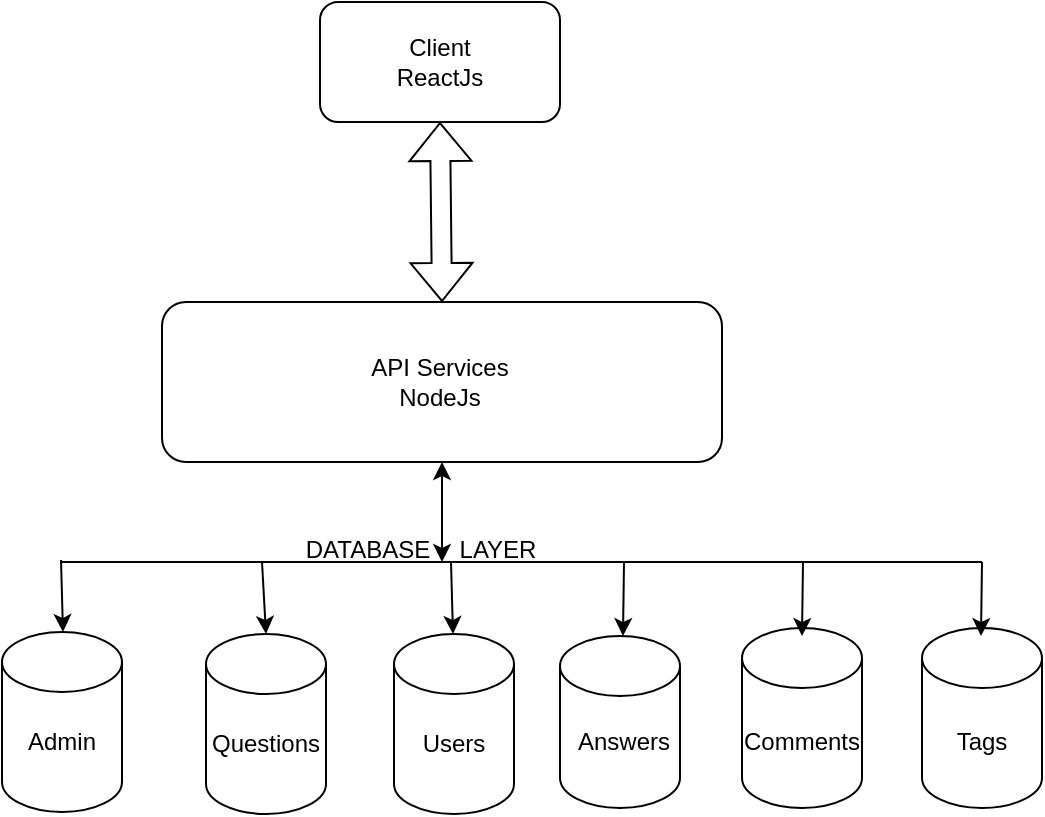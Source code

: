 <mxfile version="23.1.1" type="github">
  <diagram name="Page-1" id="6KgGZTkST-vZNbU0rDkL">
    <mxGraphModel dx="796" dy="474" grid="1" gridSize="10" guides="1" tooltips="1" connect="1" arrows="1" fold="1" page="1" pageScale="1" pageWidth="827" pageHeight="1169" math="0" shadow="0">
      <root>
        <mxCell id="0" />
        <mxCell id="1" parent="0" />
        <mxCell id="c5HMmhW5INEfarO6YzDi-1" value="" style="shape=cylinder3;whiteSpace=wrap;html=1;boundedLbl=1;backgroundOutline=1;size=15;" parent="1" vertex="1">
          <mxGeometry x="222" y="346" width="60" height="90" as="geometry" />
        </mxCell>
        <mxCell id="c5HMmhW5INEfarO6YzDi-2" value="Questions" style="text;html=1;strokeColor=none;fillColor=none;align=center;verticalAlign=middle;whiteSpace=wrap;rounded=0;" parent="1" vertex="1">
          <mxGeometry x="222" y="386" width="60" height="30" as="geometry" />
        </mxCell>
        <mxCell id="c5HMmhW5INEfarO6YzDi-3" value="" style="shape=cylinder3;whiteSpace=wrap;html=1;boundedLbl=1;backgroundOutline=1;size=15;" parent="1" vertex="1">
          <mxGeometry x="399" y="347" width="60" height="86" as="geometry" />
        </mxCell>
        <mxCell id="c5HMmhW5INEfarO6YzDi-4" value="Answers" style="text;html=1;strokeColor=none;fillColor=none;align=center;verticalAlign=middle;whiteSpace=wrap;rounded=0;" parent="1" vertex="1">
          <mxGeometry x="401" y="385" width="60" height="30" as="geometry" />
        </mxCell>
        <mxCell id="c5HMmhW5INEfarO6YzDi-5" value="" style="rounded=1;whiteSpace=wrap;html=1;" parent="1" vertex="1">
          <mxGeometry x="200" y="180" width="280" height="80" as="geometry" />
        </mxCell>
        <mxCell id="c5HMmhW5INEfarO6YzDi-6" value="API Services&lt;br&gt;NodeJs" style="text;html=1;strokeColor=none;fillColor=none;align=center;verticalAlign=middle;whiteSpace=wrap;rounded=0;" parent="1" vertex="1">
          <mxGeometry x="269" y="205" width="140" height="30" as="geometry" />
        </mxCell>
        <mxCell id="c5HMmhW5INEfarO6YzDi-7" value="" style="rounded=1;whiteSpace=wrap;html=1;" parent="1" vertex="1">
          <mxGeometry x="279" y="30" width="120" height="60" as="geometry" />
        </mxCell>
        <mxCell id="c5HMmhW5INEfarO6YzDi-8" value="Client&lt;br&gt;ReactJs" style="text;html=1;strokeColor=none;fillColor=none;align=center;verticalAlign=middle;whiteSpace=wrap;rounded=0;" parent="1" vertex="1">
          <mxGeometry x="309" y="45" width="60" height="30" as="geometry" />
        </mxCell>
        <mxCell id="c5HMmhW5INEfarO6YzDi-10" value="" style="shape=flexArrow;endArrow=classic;startArrow=classic;html=1;rounded=0;entryX=0.5;entryY=1;entryDx=0;entryDy=0;exitX=0.5;exitY=0;exitDx=0;exitDy=0;" parent="1" source="c5HMmhW5INEfarO6YzDi-5" target="c5HMmhW5INEfarO6YzDi-7" edge="1">
          <mxGeometry width="100" height="100" relative="1" as="geometry">
            <mxPoint x="330" y="180" as="sourcePoint" />
            <mxPoint x="430" y="80" as="targetPoint" />
          </mxGeometry>
        </mxCell>
        <mxCell id="c5HMmhW5INEfarO6YzDi-11" value="" style="endArrow=none;html=1;rounded=0;" parent="1" edge="1">
          <mxGeometry width="50" height="50" relative="1" as="geometry">
            <mxPoint x="150" y="310" as="sourcePoint" />
            <mxPoint x="610" y="310" as="targetPoint" />
          </mxGeometry>
        </mxCell>
        <mxCell id="c5HMmhW5INEfarO6YzDi-12" value="" style="endArrow=classic;html=1;rounded=0;entryX=0.5;entryY=0;entryDx=0;entryDy=0;entryPerimeter=0;" parent="1" target="c5HMmhW5INEfarO6YzDi-1" edge="1">
          <mxGeometry width="50" height="50" relative="1" as="geometry">
            <mxPoint x="250" y="310" as="sourcePoint" />
            <mxPoint x="260" y="340" as="targetPoint" />
          </mxGeometry>
        </mxCell>
        <mxCell id="c5HMmhW5INEfarO6YzDi-13" value="" style="endArrow=classic;html=1;rounded=0;entryX=0.5;entryY=0;entryDx=0;entryDy=0;entryPerimeter=0;" parent="1" edge="1">
          <mxGeometry width="50" height="50" relative="1" as="geometry">
            <mxPoint x="431" y="310" as="sourcePoint" />
            <mxPoint x="430.5" y="347" as="targetPoint" />
          </mxGeometry>
        </mxCell>
        <mxCell id="c5HMmhW5INEfarO6YzDi-14" value="" style="endArrow=classic;startArrow=classic;html=1;rounded=0;entryX=0.5;entryY=1;entryDx=0;entryDy=0;" parent="1" target="c5HMmhW5INEfarO6YzDi-5" edge="1">
          <mxGeometry width="50" height="50" relative="1" as="geometry">
            <mxPoint x="340" y="310" as="sourcePoint" />
            <mxPoint x="380" y="250" as="targetPoint" />
          </mxGeometry>
        </mxCell>
        <mxCell id="6mBM3FRDyN0s2UEv1asZ-1" value="" style="shape=cylinder3;whiteSpace=wrap;html=1;boundedLbl=1;backgroundOutline=1;size=15;" vertex="1" parent="1">
          <mxGeometry x="316" y="346" width="60" height="90" as="geometry" />
        </mxCell>
        <mxCell id="6mBM3FRDyN0s2UEv1asZ-2" value="" style="shape=cylinder3;whiteSpace=wrap;html=1;boundedLbl=1;backgroundOutline=1;size=15;" vertex="1" parent="1">
          <mxGeometry x="120" y="345" width="60" height="90" as="geometry" />
        </mxCell>
        <mxCell id="6mBM3FRDyN0s2UEv1asZ-3" value="" style="shape=cylinder3;whiteSpace=wrap;html=1;boundedLbl=1;backgroundOutline=1;size=15;" vertex="1" parent="1">
          <mxGeometry x="580" y="343" width="60" height="90" as="geometry" />
        </mxCell>
        <mxCell id="6mBM3FRDyN0s2UEv1asZ-4" value="" style="shape=cylinder3;whiteSpace=wrap;html=1;boundedLbl=1;backgroundOutline=1;size=15;" vertex="1" parent="1">
          <mxGeometry x="490" y="343" width="60" height="90" as="geometry" />
        </mxCell>
        <mxCell id="6mBM3FRDyN0s2UEv1asZ-5" value="" style="endArrow=classic;html=1;rounded=0;entryX=0.5;entryY=0;entryDx=0;entryDy=0;entryPerimeter=0;" edge="1" parent="1">
          <mxGeometry width="50" height="50" relative="1" as="geometry">
            <mxPoint x="610" y="310" as="sourcePoint" />
            <mxPoint x="609.5" y="347" as="targetPoint" />
          </mxGeometry>
        </mxCell>
        <mxCell id="6mBM3FRDyN0s2UEv1asZ-6" value="" style="endArrow=classic;html=1;rounded=0;entryX=0.5;entryY=0;entryDx=0;entryDy=0;entryPerimeter=0;" edge="1" parent="1">
          <mxGeometry width="50" height="50" relative="1" as="geometry">
            <mxPoint x="520.5" y="310" as="sourcePoint" />
            <mxPoint x="520" y="347" as="targetPoint" />
          </mxGeometry>
        </mxCell>
        <mxCell id="6mBM3FRDyN0s2UEv1asZ-7" value="" style="endArrow=classic;html=1;rounded=0;entryX=0.5;entryY=0;entryDx=0;entryDy=0;entryPerimeter=0;" edge="1" parent="1">
          <mxGeometry width="50" height="50" relative="1" as="geometry">
            <mxPoint x="344.5" y="310" as="sourcePoint" />
            <mxPoint x="345.5" y="346" as="targetPoint" />
          </mxGeometry>
        </mxCell>
        <mxCell id="6mBM3FRDyN0s2UEv1asZ-8" value="" style="endArrow=classic;html=1;rounded=0;entryX=0.5;entryY=0;entryDx=0;entryDy=0;entryPerimeter=0;" edge="1" parent="1">
          <mxGeometry width="50" height="50" relative="1" as="geometry">
            <mxPoint x="149.5" y="309" as="sourcePoint" />
            <mxPoint x="150.5" y="345" as="targetPoint" />
          </mxGeometry>
        </mxCell>
        <mxCell id="6mBM3FRDyN0s2UEv1asZ-9" value="Admin" style="text;html=1;strokeColor=none;fillColor=none;align=center;verticalAlign=middle;whiteSpace=wrap;rounded=0;" vertex="1" parent="1">
          <mxGeometry x="120" y="385" width="60" height="30" as="geometry" />
        </mxCell>
        <mxCell id="6mBM3FRDyN0s2UEv1asZ-10" value="Users" style="text;html=1;strokeColor=none;fillColor=none;align=center;verticalAlign=middle;whiteSpace=wrap;rounded=0;" vertex="1" parent="1">
          <mxGeometry x="316" y="386" width="60" height="30" as="geometry" />
        </mxCell>
        <mxCell id="6mBM3FRDyN0s2UEv1asZ-11" value="Comments" style="text;html=1;strokeColor=none;fillColor=none;align=center;verticalAlign=middle;whiteSpace=wrap;rounded=0;" vertex="1" parent="1">
          <mxGeometry x="490" y="385" width="60" height="30" as="geometry" />
        </mxCell>
        <mxCell id="6mBM3FRDyN0s2UEv1asZ-12" value="Tags" style="text;html=1;strokeColor=none;fillColor=none;align=center;verticalAlign=middle;whiteSpace=wrap;rounded=0;" vertex="1" parent="1">
          <mxGeometry x="580" y="385" width="60" height="30" as="geometry" />
        </mxCell>
        <mxCell id="6mBM3FRDyN0s2UEv1asZ-13" value="DATABASE" style="text;html=1;strokeColor=none;fillColor=none;align=center;verticalAlign=middle;whiteSpace=wrap;rounded=0;" vertex="1" parent="1">
          <mxGeometry x="273" y="289" width="60" height="30" as="geometry" />
        </mxCell>
        <mxCell id="6mBM3FRDyN0s2UEv1asZ-14" value="LAYER" style="text;html=1;strokeColor=none;fillColor=none;align=center;verticalAlign=middle;whiteSpace=wrap;rounded=0;" vertex="1" parent="1">
          <mxGeometry x="338" y="289" width="60" height="30" as="geometry" />
        </mxCell>
      </root>
    </mxGraphModel>
  </diagram>
</mxfile>
